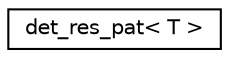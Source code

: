 digraph "Graphical Class Hierarchy"
{
  edge [fontname="Helvetica",fontsize="10",labelfontname="Helvetica",labelfontsize="10"];
  node [fontname="Helvetica",fontsize="10",shape=record];
  rankdir="LR";
  Node0 [label="det_res_pat\< T \>",height=0.2,width=0.4,color="black", fillcolor="white", style="filled",URL="$d4/d0a/structdet__res__pat.html"];
}
